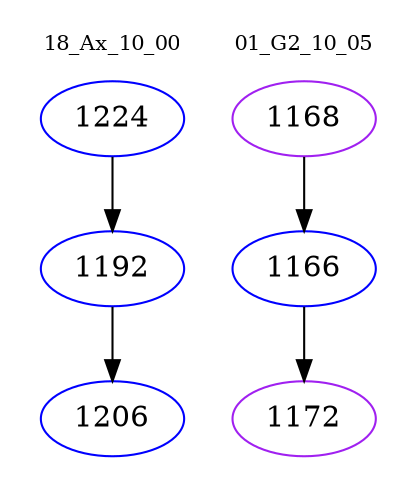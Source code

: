 digraph{
subgraph cluster_0 {
color = white
label = "18_Ax_10_00";
fontsize=10;
T0_1224 [label="1224", color="blue"]
T0_1224 -> T0_1192 [color="black"]
T0_1192 [label="1192", color="blue"]
T0_1192 -> T0_1206 [color="black"]
T0_1206 [label="1206", color="blue"]
}
subgraph cluster_1 {
color = white
label = "01_G2_10_05";
fontsize=10;
T1_1168 [label="1168", color="purple"]
T1_1168 -> T1_1166 [color="black"]
T1_1166 [label="1166", color="blue"]
T1_1166 -> T1_1172 [color="black"]
T1_1172 [label="1172", color="purple"]
}
}
